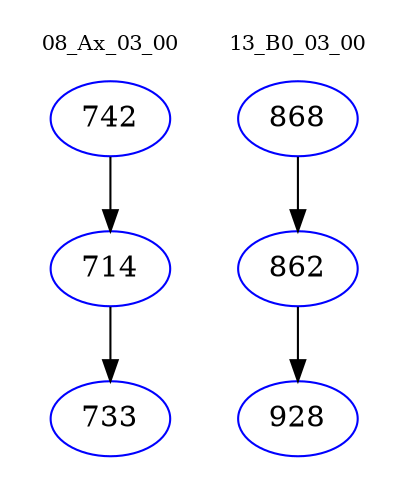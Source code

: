 digraph{
subgraph cluster_0 {
color = white
label = "08_Ax_03_00";
fontsize=10;
T0_742 [label="742", color="blue"]
T0_742 -> T0_714 [color="black"]
T0_714 [label="714", color="blue"]
T0_714 -> T0_733 [color="black"]
T0_733 [label="733", color="blue"]
}
subgraph cluster_1 {
color = white
label = "13_B0_03_00";
fontsize=10;
T1_868 [label="868", color="blue"]
T1_868 -> T1_862 [color="black"]
T1_862 [label="862", color="blue"]
T1_862 -> T1_928 [color="black"]
T1_928 [label="928", color="blue"]
}
}
